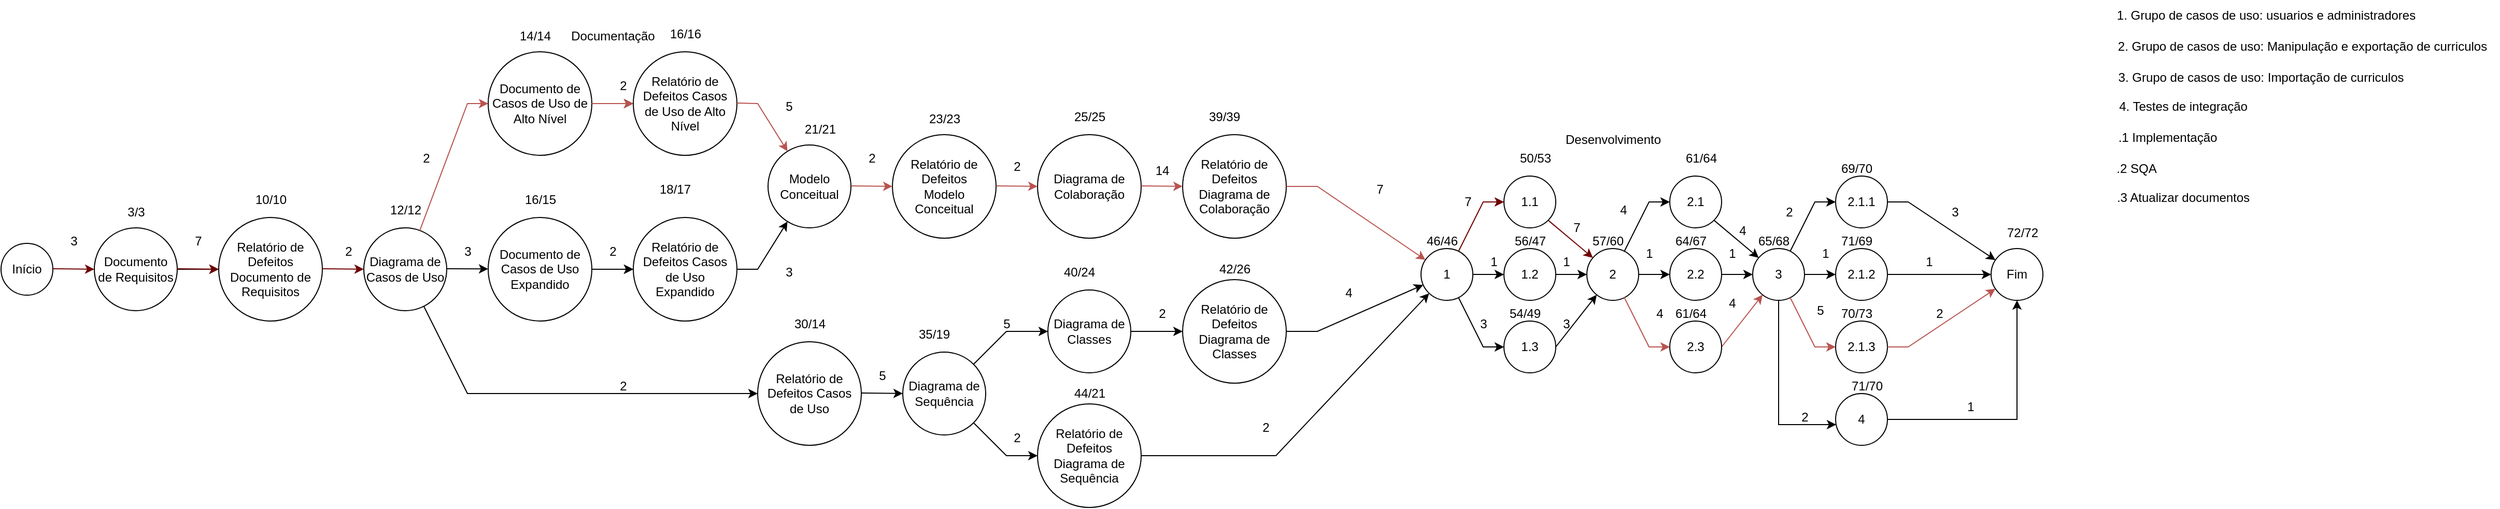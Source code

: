 <mxfile version="25.0.1">
  <diagram name="Página-1" id="IKj3SKVM-NGWDVBX91Uw">
    <mxGraphModel dx="1760" dy="884" grid="1" gridSize="10" guides="1" tooltips="1" connect="1" arrows="1" fold="1" page="1" pageScale="1" pageWidth="1500" pageHeight="1200" math="0" shadow="0">
      <root>
        <mxCell id="0" />
        <mxCell id="1" parent="0" />
        <mxCell id="-d1CYgEN2nXXVW5TSLsx-1" value="Início" style="ellipse;whiteSpace=wrap;html=1;aspect=fixed;" parent="1" vertex="1">
          <mxGeometry x="120" y="265" width="50" height="50" as="geometry" />
        </mxCell>
        <mxCell id="-d1CYgEN2nXXVW5TSLsx-2" value="" style="endArrow=classic;html=1;rounded=0;fillColor=#a20025;strokeColor=#6F0000;" parent="1" edge="1">
          <mxGeometry width="50" height="50" relative="1" as="geometry">
            <mxPoint x="170" y="289.5" as="sourcePoint" />
            <mxPoint x="210" y="290" as="targetPoint" />
          </mxGeometry>
        </mxCell>
        <mxCell id="-d1CYgEN2nXXVW5TSLsx-7" value="" style="edgeStyle=orthogonalEdgeStyle;rounded=0;orthogonalLoop=1;jettySize=auto;html=1;" parent="1" source="-d1CYgEN2nXXVW5TSLsx-3" target="-d1CYgEN2nXXVW5TSLsx-5" edge="1">
          <mxGeometry relative="1" as="geometry" />
        </mxCell>
        <mxCell id="-d1CYgEN2nXXVW5TSLsx-3" value="Documento de Requisitos" style="ellipse;whiteSpace=wrap;html=1;aspect=fixed;" parent="1" vertex="1">
          <mxGeometry x="210" y="250" width="80" height="80" as="geometry" />
        </mxCell>
        <mxCell id="-d1CYgEN2nXXVW5TSLsx-4" value="" style="endArrow=classic;html=1;rounded=0;strokeColor=#6F0000;fillColor=#a20025;" parent="1" edge="1">
          <mxGeometry width="50" height="50" relative="1" as="geometry">
            <mxPoint x="290" y="289.5" as="sourcePoint" />
            <mxPoint x="330" y="290" as="targetPoint" />
          </mxGeometry>
        </mxCell>
        <mxCell id="-d1CYgEN2nXXVW5TSLsx-5" value="Relatório de Defeitos&lt;div&gt;Documento de Requisitos&lt;/div&gt;" style="ellipse;whiteSpace=wrap;html=1;aspect=fixed;" parent="1" vertex="1">
          <mxGeometry x="330" y="240" width="100" height="100" as="geometry" />
        </mxCell>
        <mxCell id="-d1CYgEN2nXXVW5TSLsx-6" value="Diagrama de Casos de Uso" style="ellipse;whiteSpace=wrap;html=1;aspect=fixed;" parent="1" vertex="1">
          <mxGeometry x="470" y="250" width="80" height="80" as="geometry" />
        </mxCell>
        <mxCell id="-d1CYgEN2nXXVW5TSLsx-9" value="" style="endArrow=classic;html=1;rounded=0;strokeColor=#6F0000;fillColor=#a20025;" parent="1" edge="1">
          <mxGeometry width="50" height="50" relative="1" as="geometry">
            <mxPoint x="430" y="289.5" as="sourcePoint" />
            <mxPoint x="470" y="290" as="targetPoint" />
          </mxGeometry>
        </mxCell>
        <mxCell id="-d1CYgEN2nXXVW5TSLsx-24" value="" style="edgeStyle=orthogonalEdgeStyle;rounded=0;orthogonalLoop=1;jettySize=auto;html=1;" parent="1" source="-d1CYgEN2nXXVW5TSLsx-10" target="-d1CYgEN2nXXVW5TSLsx-16" edge="1">
          <mxGeometry relative="1" as="geometry" />
        </mxCell>
        <mxCell id="-d1CYgEN2nXXVW5TSLsx-10" value="Documento de Casos de Uso Expandido" style="ellipse;whiteSpace=wrap;html=1;aspect=fixed;" parent="1" vertex="1">
          <mxGeometry x="590" y="240" width="100" height="100" as="geometry" />
        </mxCell>
        <mxCell id="-d1CYgEN2nXXVW5TSLsx-11" value="" style="endArrow=classic;html=1;rounded=0;" parent="1" target="-d1CYgEN2nXXVW5TSLsx-10" edge="1">
          <mxGeometry width="50" height="50" relative="1" as="geometry">
            <mxPoint x="550" y="289.5" as="sourcePoint" />
            <mxPoint x="590" y="290" as="targetPoint" />
          </mxGeometry>
        </mxCell>
        <mxCell id="-d1CYgEN2nXXVW5TSLsx-13" value="" style="endArrow=classic;html=1;rounded=0;fillColor=#f8cecc;strokeColor=#b85450;" parent="1" source="-d1CYgEN2nXXVW5TSLsx-6" edge="1">
          <mxGeometry width="50" height="50" relative="1" as="geometry">
            <mxPoint x="550" y="230" as="sourcePoint" />
            <mxPoint x="590" y="130" as="targetPoint" />
            <Array as="points">
              <mxPoint x="570" y="130" />
            </Array>
          </mxGeometry>
        </mxCell>
        <mxCell id="-d1CYgEN2nXXVW5TSLsx-44" value="" style="edgeStyle=orthogonalEdgeStyle;rounded=0;orthogonalLoop=1;jettySize=auto;html=1;" parent="1" source="-d1CYgEN2nXXVW5TSLsx-14" target="-d1CYgEN2nXXVW5TSLsx-15" edge="1">
          <mxGeometry relative="1" as="geometry" />
        </mxCell>
        <mxCell id="-d1CYgEN2nXXVW5TSLsx-14" value="Documento de Casos de Uso de Alto Nível" style="ellipse;whiteSpace=wrap;html=1;aspect=fixed;" parent="1" vertex="1">
          <mxGeometry x="590" y="80" width="100" height="100" as="geometry" />
        </mxCell>
        <mxCell id="-d1CYgEN2nXXVW5TSLsx-15" value="Relatório de Defeitos Casos de Uso de Alto Nível" style="ellipse;whiteSpace=wrap;html=1;aspect=fixed;" parent="1" vertex="1">
          <mxGeometry x="730" y="80" width="100" height="100" as="geometry" />
        </mxCell>
        <mxCell id="-d1CYgEN2nXXVW5TSLsx-16" value="Relatório de Defeitos Casos de Uso Expandido" style="ellipse;whiteSpace=wrap;html=1;aspect=fixed;" parent="1" vertex="1">
          <mxGeometry x="730" y="240" width="100" height="100" as="geometry" />
        </mxCell>
        <mxCell id="-d1CYgEN2nXXVW5TSLsx-18" value="" style="endArrow=classic;html=1;rounded=0;fillColor=#f8cecc;strokeColor=#b85450;" parent="1" source="-d1CYgEN2nXXVW5TSLsx-14" target="-d1CYgEN2nXXVW5TSLsx-15" edge="1">
          <mxGeometry width="50" height="50" relative="1" as="geometry">
            <mxPoint x="690" y="129.5" as="sourcePoint" />
            <mxPoint x="730" y="130" as="targetPoint" />
          </mxGeometry>
        </mxCell>
        <mxCell id="-d1CYgEN2nXXVW5TSLsx-19" value="" style="endArrow=classic;html=1;rounded=0;" parent="1" source="-d1CYgEN2nXXVW5TSLsx-10" target="-d1CYgEN2nXXVW5TSLsx-16" edge="1">
          <mxGeometry width="50" height="50" relative="1" as="geometry">
            <mxPoint x="690" y="289.5" as="sourcePoint" />
            <mxPoint x="730" y="290" as="targetPoint" />
          </mxGeometry>
        </mxCell>
        <mxCell id="-d1CYgEN2nXXVW5TSLsx-20" value="Modelo Conceitual" style="ellipse;whiteSpace=wrap;html=1;aspect=fixed;" parent="1" vertex="1">
          <mxGeometry x="860" y="170" width="80" height="80" as="geometry" />
        </mxCell>
        <mxCell id="-d1CYgEN2nXXVW5TSLsx-21" value="" style="endArrow=classic;html=1;rounded=0;fillColor=#f8cecc;strokeColor=#b85450;" parent="1" target="-d1CYgEN2nXXVW5TSLsx-20" edge="1">
          <mxGeometry width="50" height="50" relative="1" as="geometry">
            <mxPoint x="830" y="129.5" as="sourcePoint" />
            <mxPoint x="870" y="130" as="targetPoint" />
            <Array as="points">
              <mxPoint x="850" y="130" />
            </Array>
          </mxGeometry>
        </mxCell>
        <mxCell id="-d1CYgEN2nXXVW5TSLsx-22" value="" style="endArrow=classic;html=1;rounded=0;" parent="1" target="-d1CYgEN2nXXVW5TSLsx-20" edge="1">
          <mxGeometry width="50" height="50" relative="1" as="geometry">
            <mxPoint x="830" y="290" as="sourcePoint" />
            <mxPoint x="870" y="290.5" as="targetPoint" />
            <Array as="points">
              <mxPoint x="850" y="290" />
            </Array>
          </mxGeometry>
        </mxCell>
        <mxCell id="-d1CYgEN2nXXVW5TSLsx-23" value="Relatório de Defeitos&lt;div&gt;Modelo Conceitual&lt;/div&gt;" style="ellipse;whiteSpace=wrap;html=1;aspect=fixed;" parent="1" vertex="1">
          <mxGeometry x="980" y="160" width="100" height="100" as="geometry" />
        </mxCell>
        <mxCell id="-d1CYgEN2nXXVW5TSLsx-25" value="" style="endArrow=classic;html=1;rounded=0;" parent="1" source="-d1CYgEN2nXXVW5TSLsx-34" target="-d1CYgEN2nXXVW5TSLsx-36" edge="1">
          <mxGeometry width="50" height="50" relative="1" as="geometry">
            <mxPoint x="1070" y="409.47" as="sourcePoint" />
            <mxPoint x="1110" y="350" as="targetPoint" />
            <Array as="points">
              <mxPoint x="1090" y="350" />
            </Array>
          </mxGeometry>
        </mxCell>
        <mxCell id="-d1CYgEN2nXXVW5TSLsx-26" value="Diagrama de Colaboração" style="ellipse;whiteSpace=wrap;html=1;aspect=fixed;" parent="1" vertex="1">
          <mxGeometry x="1120" y="160" width="100" height="100" as="geometry" />
        </mxCell>
        <mxCell id="-d1CYgEN2nXXVW5TSLsx-27" value="" style="endArrow=classic;html=1;rounded=0;fillColor=#f8cecc;strokeColor=#b85450;" parent="1" edge="1">
          <mxGeometry width="50" height="50" relative="1" as="geometry">
            <mxPoint x="1080" y="209.5" as="sourcePoint" />
            <mxPoint x="1120" y="210" as="targetPoint" />
          </mxGeometry>
        </mxCell>
        <mxCell id="-d1CYgEN2nXXVW5TSLsx-28" value="Relatório de Defeitos Diagrama de Colaboração" style="ellipse;whiteSpace=wrap;html=1;aspect=fixed;" parent="1" vertex="1">
          <mxGeometry x="1260" y="160" width="100" height="100" as="geometry" />
        </mxCell>
        <mxCell id="-d1CYgEN2nXXVW5TSLsx-29" value="" style="endArrow=classic;html=1;rounded=0;fillColor=#f8cecc;strokeColor=#b85450;" parent="1" edge="1">
          <mxGeometry width="50" height="50" relative="1" as="geometry">
            <mxPoint x="1220" y="209.5" as="sourcePoint" />
            <mxPoint x="1260" y="210" as="targetPoint" />
          </mxGeometry>
        </mxCell>
        <mxCell id="-d1CYgEN2nXXVW5TSLsx-32" value="Relatório de Defeitos Casos de Uso" style="ellipse;whiteSpace=wrap;html=1;aspect=fixed;" parent="1" vertex="1">
          <mxGeometry x="850" y="360" width="100" height="100" as="geometry" />
        </mxCell>
        <mxCell id="-d1CYgEN2nXXVW5TSLsx-33" value="" style="endArrow=classic;html=1;rounded=0;entryX=0;entryY=0.5;entryDx=0;entryDy=0;" parent="1" source="-d1CYgEN2nXXVW5TSLsx-6" target="-d1CYgEN2nXXVW5TSLsx-32" edge="1">
          <mxGeometry width="50" height="50" relative="1" as="geometry">
            <mxPoint x="420" y="330" as="sourcePoint" />
            <mxPoint x="460" y="330.5" as="targetPoint" />
            <Array as="points">
              <mxPoint x="570" y="410" />
            </Array>
          </mxGeometry>
        </mxCell>
        <mxCell id="-d1CYgEN2nXXVW5TSLsx-34" value="Diagrama de Sequência" style="ellipse;whiteSpace=wrap;html=1;aspect=fixed;" parent="1" vertex="1">
          <mxGeometry x="990" y="370" width="80" height="80" as="geometry" />
        </mxCell>
        <mxCell id="-d1CYgEN2nXXVW5TSLsx-35" value="" style="endArrow=classic;html=1;rounded=0;" parent="1" edge="1">
          <mxGeometry width="50" height="50" relative="1" as="geometry">
            <mxPoint x="950" y="409.5" as="sourcePoint" />
            <mxPoint x="990" y="410" as="targetPoint" />
          </mxGeometry>
        </mxCell>
        <mxCell id="-d1CYgEN2nXXVW5TSLsx-36" value="Diagrama de Classes" style="ellipse;whiteSpace=wrap;html=1;aspect=fixed;" parent="1" vertex="1">
          <mxGeometry x="1130" y="310" width="80" height="80" as="geometry" />
        </mxCell>
        <mxCell id="-d1CYgEN2nXXVW5TSLsx-38" value="Relatório de Defeitos Diagrama de Sequência" style="ellipse;whiteSpace=wrap;html=1;aspect=fixed;" parent="1" vertex="1">
          <mxGeometry x="1120" y="420" width="100" height="100" as="geometry" />
        </mxCell>
        <mxCell id="-d1CYgEN2nXXVW5TSLsx-40" value="" style="endArrow=classic;html=1;rounded=0;entryX=0;entryY=0.5;entryDx=0;entryDy=0;" parent="1" source="-d1CYgEN2nXXVW5TSLsx-34" target="-d1CYgEN2nXXVW5TSLsx-38" edge="1">
          <mxGeometry width="50" height="50" relative="1" as="geometry">
            <mxPoint x="1060" y="450" as="sourcePoint" />
            <mxPoint x="1100" y="450.5" as="targetPoint" />
            <Array as="points">
              <mxPoint x="1090" y="470" />
            </Array>
          </mxGeometry>
        </mxCell>
        <mxCell id="-d1CYgEN2nXXVW5TSLsx-41" value="Relatório de Defeitos Diagrama de Classes" style="ellipse;whiteSpace=wrap;html=1;aspect=fixed;" parent="1" vertex="1">
          <mxGeometry x="1260" y="300" width="100" height="100" as="geometry" />
        </mxCell>
        <mxCell id="-d1CYgEN2nXXVW5TSLsx-42" value="" style="endArrow=classic;html=1;rounded=0;" parent="1" source="-d1CYgEN2nXXVW5TSLsx-36" target="-d1CYgEN2nXXVW5TSLsx-41" edge="1">
          <mxGeometry width="50" height="50" relative="1" as="geometry">
            <mxPoint x="1210" y="349.47" as="sourcePoint" />
            <mxPoint x="1250" y="349.97" as="targetPoint" />
          </mxGeometry>
        </mxCell>
        <mxCell id="-d1CYgEN2nXXVW5TSLsx-43" value="" style="endArrow=classic;html=1;rounded=0;fillColor=#f8cecc;strokeColor=#b85450;" parent="1" edge="1">
          <mxGeometry width="50" height="50" relative="1" as="geometry">
            <mxPoint x="940" y="209.47" as="sourcePoint" />
            <mxPoint x="980" y="209.97" as="targetPoint" />
          </mxGeometry>
        </mxCell>
        <mxCell id="-d1CYgEN2nXXVW5TSLsx-46" value="" style="endArrow=classic;html=1;rounded=0;" parent="1" source="-d1CYgEN2nXXVW5TSLsx-41" target="W42R2RPPDMQHl6AB9smQ-2" edge="1">
          <mxGeometry width="50" height="50" relative="1" as="geometry">
            <mxPoint x="1360" y="349.47" as="sourcePoint" />
            <mxPoint x="1418.389" y="311.288" as="targetPoint" />
            <Array as="points">
              <mxPoint x="1390" y="350" />
            </Array>
          </mxGeometry>
        </mxCell>
        <mxCell id="-d1CYgEN2nXXVW5TSLsx-47" value="" style="endArrow=classic;html=1;rounded=0;fillColor=#f8cecc;strokeColor=#b85450;" parent="1" source="-d1CYgEN2nXXVW5TSLsx-28" target="W42R2RPPDMQHl6AB9smQ-2" edge="1">
          <mxGeometry width="50" height="50" relative="1" as="geometry">
            <mxPoint x="1370" y="229" as="sourcePoint" />
            <mxPoint x="1415.933" y="240.648" as="targetPoint" />
            <Array as="points">
              <mxPoint x="1390" y="210" />
            </Array>
          </mxGeometry>
        </mxCell>
        <mxCell id="W42R2RPPDMQHl6AB9smQ-2" value="&lt;div&gt;1&lt;/div&gt;" style="ellipse;whiteSpace=wrap;html=1;aspect=fixed;" parent="1" vertex="1">
          <mxGeometry x="1490" y="270" width="50" height="50" as="geometry" />
        </mxCell>
        <mxCell id="RyhXMVObNiBPsrm2vfnA-98" style="edgeStyle=orthogonalEdgeStyle;rounded=0;orthogonalLoop=1;jettySize=auto;html=1;exitX=1;exitY=0.5;exitDx=0;exitDy=0;entryX=0;entryY=0.5;entryDx=0;entryDy=0;" parent="1" source="W42R2RPPDMQHl6AB9smQ-4" target="W42R2RPPDMQHl6AB9smQ-10" edge="1">
          <mxGeometry relative="1" as="geometry" />
        </mxCell>
        <mxCell id="W42R2RPPDMQHl6AB9smQ-4" value="1.2" style="ellipse;whiteSpace=wrap;html=1;aspect=fixed;" parent="1" vertex="1">
          <mxGeometry x="1570" y="270" width="50" height="50" as="geometry" />
        </mxCell>
        <mxCell id="W42R2RPPDMQHl6AB9smQ-5" value="" style="endArrow=classic;html=1;rounded=0;" parent="1" target="W42R2RPPDMQHl6AB9smQ-4" edge="1">
          <mxGeometry width="50" height="50" relative="1" as="geometry">
            <mxPoint x="1540" y="295" as="sourcePoint" />
            <mxPoint x="1830" y="380" as="targetPoint" />
          </mxGeometry>
        </mxCell>
        <mxCell id="RyhXMVObNiBPsrm2vfnA-54" style="rounded=0;orthogonalLoop=1;jettySize=auto;html=1;exitX=1;exitY=1;exitDx=0;exitDy=0;fillColor=#a20025;strokeColor=#6F0000;" parent="1" source="W42R2RPPDMQHl6AB9smQ-6" target="W42R2RPPDMQHl6AB9smQ-10" edge="1">
          <mxGeometry relative="1" as="geometry" />
        </mxCell>
        <mxCell id="W42R2RPPDMQHl6AB9smQ-6" value="1.1" style="ellipse;whiteSpace=wrap;html=1;aspect=fixed;" parent="1" vertex="1">
          <mxGeometry x="1570" y="200" width="50" height="50" as="geometry" />
        </mxCell>
        <mxCell id="W42R2RPPDMQHl6AB9smQ-7" value="" style="endArrow=classic;html=1;rounded=0;entryX=0;entryY=0.5;entryDx=0;entryDy=0;fillColor=#a20025;strokeColor=#6F0000;" parent="1" source="W42R2RPPDMQHl6AB9smQ-2" target="W42R2RPPDMQHl6AB9smQ-6" edge="1">
          <mxGeometry width="50" height="50" relative="1" as="geometry">
            <mxPoint x="1540" y="225" as="sourcePoint" />
            <mxPoint x="1830" y="310" as="targetPoint" />
            <Array as="points">
              <mxPoint x="1550" y="225" />
            </Array>
          </mxGeometry>
        </mxCell>
        <mxCell id="RyhXMVObNiBPsrm2vfnA-99" style="rounded=0;orthogonalLoop=1;jettySize=auto;html=1;exitX=1;exitY=0.5;exitDx=0;exitDy=0;" parent="1" source="W42R2RPPDMQHl6AB9smQ-8" target="W42R2RPPDMQHl6AB9smQ-10" edge="1">
          <mxGeometry relative="1" as="geometry" />
        </mxCell>
        <mxCell id="W42R2RPPDMQHl6AB9smQ-8" value="1.3" style="ellipse;whiteSpace=wrap;html=1;aspect=fixed;" parent="1" vertex="1">
          <mxGeometry x="1570" y="340" width="50" height="50" as="geometry" />
        </mxCell>
        <mxCell id="W42R2RPPDMQHl6AB9smQ-9" value="" style="endArrow=classic;html=1;rounded=0;" parent="1" source="W42R2RPPDMQHl6AB9smQ-2" target="W42R2RPPDMQHl6AB9smQ-8" edge="1">
          <mxGeometry width="50" height="50" relative="1" as="geometry">
            <mxPoint x="1540" y="365" as="sourcePoint" />
            <mxPoint x="1830" y="450" as="targetPoint" />
            <Array as="points">
              <mxPoint x="1550" y="365" />
            </Array>
          </mxGeometry>
        </mxCell>
        <mxCell id="W42R2RPPDMQHl6AB9smQ-10" value="2" style="ellipse;whiteSpace=wrap;html=1;aspect=fixed;" parent="1" vertex="1">
          <mxGeometry x="1650" y="270" width="50" height="50" as="geometry" />
        </mxCell>
        <mxCell id="RyhXMVObNiBPsrm2vfnA-94" style="edgeStyle=orthogonalEdgeStyle;rounded=0;orthogonalLoop=1;jettySize=auto;html=1;exitX=1;exitY=0.5;exitDx=0;exitDy=0;" parent="1" source="W42R2RPPDMQHl6AB9smQ-14" target="W42R2RPPDMQHl6AB9smQ-24" edge="1">
          <mxGeometry relative="1" as="geometry" />
        </mxCell>
        <mxCell id="W42R2RPPDMQHl6AB9smQ-14" value="2.2" style="ellipse;whiteSpace=wrap;html=1;aspect=fixed;" parent="1" vertex="1">
          <mxGeometry x="1730" y="270" width="50" height="50" as="geometry" />
        </mxCell>
        <mxCell id="W42R2RPPDMQHl6AB9smQ-15" value="" style="endArrow=classic;html=1;rounded=0;" parent="1" target="W42R2RPPDMQHl6AB9smQ-14" edge="1">
          <mxGeometry width="50" height="50" relative="1" as="geometry">
            <mxPoint x="1700" y="295" as="sourcePoint" />
            <mxPoint x="1990" y="380" as="targetPoint" />
          </mxGeometry>
        </mxCell>
        <mxCell id="RyhXMVObNiBPsrm2vfnA-59" style="rounded=0;orthogonalLoop=1;jettySize=auto;html=1;exitX=1;exitY=1;exitDx=0;exitDy=0;" parent="1" source="W42R2RPPDMQHl6AB9smQ-16" target="W42R2RPPDMQHl6AB9smQ-24" edge="1">
          <mxGeometry relative="1" as="geometry" />
        </mxCell>
        <mxCell id="W42R2RPPDMQHl6AB9smQ-16" value="2.1" style="ellipse;whiteSpace=wrap;html=1;aspect=fixed;" parent="1" vertex="1">
          <mxGeometry x="1730" y="200" width="50" height="50" as="geometry" />
        </mxCell>
        <mxCell id="W42R2RPPDMQHl6AB9smQ-17" value="" style="endArrow=classic;html=1;rounded=0;entryX=0;entryY=0.5;entryDx=0;entryDy=0;" parent="1" target="W42R2RPPDMQHl6AB9smQ-16" edge="1">
          <mxGeometry width="50" height="50" relative="1" as="geometry">
            <mxPoint x="1686" y="273" as="sourcePoint" />
            <mxPoint x="1990" y="310" as="targetPoint" />
            <Array as="points">
              <mxPoint x="1710" y="225" />
            </Array>
          </mxGeometry>
        </mxCell>
        <mxCell id="RyhXMVObNiBPsrm2vfnA-95" style="rounded=0;orthogonalLoop=1;jettySize=auto;html=1;exitX=1;exitY=0.5;exitDx=0;exitDy=0;fillColor=#f8cecc;strokeColor=#b85450;" parent="1" source="W42R2RPPDMQHl6AB9smQ-18" target="W42R2RPPDMQHl6AB9smQ-24" edge="1">
          <mxGeometry relative="1" as="geometry" />
        </mxCell>
        <mxCell id="W42R2RPPDMQHl6AB9smQ-18" value="2.3" style="ellipse;whiteSpace=wrap;html=1;aspect=fixed;" parent="1" vertex="1">
          <mxGeometry x="1730" y="340" width="50" height="50" as="geometry" />
        </mxCell>
        <mxCell id="W42R2RPPDMQHl6AB9smQ-19" value="" style="endArrow=classic;html=1;rounded=0;fillColor=#f8cecc;strokeColor=#b85450;" parent="1" target="W42R2RPPDMQHl6AB9smQ-18" edge="1">
          <mxGeometry width="50" height="50" relative="1" as="geometry">
            <mxPoint x="1686" y="317" as="sourcePoint" />
            <mxPoint x="1990" y="450" as="targetPoint" />
            <Array as="points">
              <mxPoint x="1710" y="365" />
            </Array>
          </mxGeometry>
        </mxCell>
        <mxCell id="RyhXMVObNiBPsrm2vfnA-33" style="edgeStyle=orthogonalEdgeStyle;rounded=0;orthogonalLoop=1;jettySize=auto;html=1;exitX=0.5;exitY=1;exitDx=0;exitDy=0;" parent="1" source="W42R2RPPDMQHl6AB9smQ-24" target="RyhXMVObNiBPsrm2vfnA-32" edge="1">
          <mxGeometry relative="1" as="geometry">
            <Array as="points">
              <mxPoint x="1835" y="440" />
            </Array>
          </mxGeometry>
        </mxCell>
        <mxCell id="W42R2RPPDMQHl6AB9smQ-24" value="3" style="ellipse;whiteSpace=wrap;html=1;aspect=fixed;" parent="1" vertex="1">
          <mxGeometry x="1810" y="270" width="50" height="50" as="geometry" />
        </mxCell>
        <mxCell id="W42R2RPPDMQHl6AB9smQ-25" value="2.1.2" style="ellipse;whiteSpace=wrap;html=1;aspect=fixed;" parent="1" vertex="1">
          <mxGeometry x="1890" y="270" width="50" height="50" as="geometry" />
        </mxCell>
        <mxCell id="W42R2RPPDMQHl6AB9smQ-26" value="" style="endArrow=classic;html=1;rounded=0;" parent="1" target="W42R2RPPDMQHl6AB9smQ-25" edge="1">
          <mxGeometry width="50" height="50" relative="1" as="geometry">
            <mxPoint x="1860" y="295" as="sourcePoint" />
            <mxPoint x="2150" y="380" as="targetPoint" />
          </mxGeometry>
        </mxCell>
        <mxCell id="W42R2RPPDMQHl6AB9smQ-27" value="2.1.1" style="ellipse;whiteSpace=wrap;html=1;aspect=fixed;" parent="1" vertex="1">
          <mxGeometry x="1890" y="200" width="50" height="50" as="geometry" />
        </mxCell>
        <mxCell id="W42R2RPPDMQHl6AB9smQ-28" value="" style="endArrow=classic;html=1;rounded=0;entryX=0;entryY=0.5;entryDx=0;entryDy=0;" parent="1" source="W42R2RPPDMQHl6AB9smQ-24" target="W42R2RPPDMQHl6AB9smQ-27" edge="1">
          <mxGeometry width="50" height="50" relative="1" as="geometry">
            <mxPoint x="1860" y="225" as="sourcePoint" />
            <mxPoint x="2150" y="310" as="targetPoint" />
            <Array as="points">
              <mxPoint x="1870" y="225" />
            </Array>
          </mxGeometry>
        </mxCell>
        <mxCell id="W42R2RPPDMQHl6AB9smQ-29" value="2.1.3" style="ellipse;whiteSpace=wrap;html=1;aspect=fixed;" parent="1" vertex="1">
          <mxGeometry x="1890" y="340" width="50" height="50" as="geometry" />
        </mxCell>
        <mxCell id="W42R2RPPDMQHl6AB9smQ-30" value="" style="endArrow=classic;html=1;rounded=0;fillColor=#f8cecc;strokeColor=#b85450;" parent="1" source="W42R2RPPDMQHl6AB9smQ-24" target="W42R2RPPDMQHl6AB9smQ-29" edge="1">
          <mxGeometry width="50" height="50" relative="1" as="geometry">
            <mxPoint x="1860" y="365" as="sourcePoint" />
            <mxPoint x="2150" y="450" as="targetPoint" />
            <Array as="points">
              <mxPoint x="1870" y="365" />
            </Array>
          </mxGeometry>
        </mxCell>
        <mxCell id="W42R2RPPDMQHl6AB9smQ-32" value="" style="endArrow=classic;html=1;rounded=0;" parent="1" target="W42R2RPPDMQHl6AB9smQ-68" edge="1">
          <mxGeometry width="50" height="50" relative="1" as="geometry">
            <mxPoint x="1940" y="295" as="sourcePoint" />
            <mxPoint x="1980.0" y="295" as="targetPoint" />
          </mxGeometry>
        </mxCell>
        <mxCell id="W42R2RPPDMQHl6AB9smQ-33" value="" style="endArrow=classic;html=1;rounded=0;exitX=1;exitY=0.5;exitDx=0;exitDy=0;" parent="1" source="W42R2RPPDMQHl6AB9smQ-27" target="W42R2RPPDMQHl6AB9smQ-68" edge="1">
          <mxGeometry width="50" height="50" relative="1" as="geometry">
            <mxPoint x="1950" y="305" as="sourcePoint" />
            <mxPoint x="1991" y="274" as="targetPoint" />
            <Array as="points">
              <mxPoint x="1960" y="225" />
            </Array>
          </mxGeometry>
        </mxCell>
        <mxCell id="W42R2RPPDMQHl6AB9smQ-34" value="" style="endArrow=classic;html=1;rounded=0;exitX=1;exitY=0.5;exitDx=0;exitDy=0;fillColor=#f8cecc;strokeColor=#b85450;" parent="1" source="W42R2RPPDMQHl6AB9smQ-29" target="W42R2RPPDMQHl6AB9smQ-68" edge="1">
          <mxGeometry width="50" height="50" relative="1" as="geometry">
            <mxPoint x="1960" y="315" as="sourcePoint" />
            <mxPoint x="1992.4" y="318.6" as="targetPoint" />
            <Array as="points">
              <mxPoint x="1960" y="365" />
            </Array>
          </mxGeometry>
        </mxCell>
        <mxCell id="W42R2RPPDMQHl6AB9smQ-68" value="Fim" style="ellipse;whiteSpace=wrap;html=1;aspect=fixed;" parent="1" vertex="1">
          <mxGeometry x="2040" y="270" width="50" height="50" as="geometry" />
        </mxCell>
        <mxCell id="W42R2RPPDMQHl6AB9smQ-70" value="Desenvolvimento" style="text;html=1;align=center;verticalAlign=middle;resizable=0;points=[];autosize=1;strokeColor=none;fillColor=none;" parent="1" vertex="1">
          <mxGeometry x="1615" y="150" width="120" height="30" as="geometry" />
        </mxCell>
        <mxCell id="W42R2RPPDMQHl6AB9smQ-71" value="Documentação" style="text;html=1;align=center;verticalAlign=middle;resizable=0;points=[];autosize=1;strokeColor=none;fillColor=none;" parent="1" vertex="1">
          <mxGeometry x="660" y="50" width="100" height="30" as="geometry" />
        </mxCell>
        <mxCell id="W42R2RPPDMQHl6AB9smQ-72" value="" style="endArrow=classic;html=1;rounded=0;exitX=1;exitY=0.5;exitDx=0;exitDy=0;" parent="1" source="-d1CYgEN2nXXVW5TSLsx-38" target="W42R2RPPDMQHl6AB9smQ-2" edge="1">
          <mxGeometry width="50" height="50" relative="1" as="geometry">
            <mxPoint x="980" y="410" as="sourcePoint" />
            <mxPoint x="1445" y="320" as="targetPoint" />
            <Array as="points">
              <mxPoint x="1350" y="470" />
            </Array>
          </mxGeometry>
        </mxCell>
        <mxCell id="RyhXMVObNiBPsrm2vfnA-1" value="&lt;div&gt;3&lt;/div&gt;" style="text;html=1;align=center;verticalAlign=middle;resizable=0;points=[];autosize=1;strokeColor=none;fillColor=none;" parent="1" vertex="1">
          <mxGeometry x="175" y="248" width="30" height="30" as="geometry" />
        </mxCell>
        <mxCell id="RyhXMVObNiBPsrm2vfnA-2" value="&lt;div&gt;7&lt;/div&gt;" style="text;html=1;align=center;verticalAlign=middle;resizable=0;points=[];autosize=1;strokeColor=none;fillColor=none;" parent="1" vertex="1">
          <mxGeometry x="295" y="248" width="30" height="30" as="geometry" />
        </mxCell>
        <mxCell id="RyhXMVObNiBPsrm2vfnA-3" value="2" style="text;html=1;align=center;verticalAlign=middle;resizable=0;points=[];autosize=1;strokeColor=none;fillColor=none;" parent="1" vertex="1">
          <mxGeometry x="440" y="258" width="30" height="30" as="geometry" />
        </mxCell>
        <mxCell id="RyhXMVObNiBPsrm2vfnA-4" value="&lt;div&gt;3&lt;/div&gt;" style="text;html=1;align=center;verticalAlign=middle;resizable=0;points=[];autosize=1;strokeColor=none;fillColor=none;" parent="1" vertex="1">
          <mxGeometry x="555" y="258" width="30" height="30" as="geometry" />
        </mxCell>
        <mxCell id="RyhXMVObNiBPsrm2vfnA-5" value="2" style="text;html=1;align=center;verticalAlign=middle;resizable=0;points=[];autosize=1;strokeColor=none;fillColor=none;" parent="1" vertex="1">
          <mxGeometry x="705" y="388" width="30" height="30" as="geometry" />
        </mxCell>
        <mxCell id="RyhXMVObNiBPsrm2vfnA-6" value="2" style="text;html=1;align=center;verticalAlign=middle;resizable=0;points=[];autosize=1;strokeColor=none;fillColor=none;" parent="1" vertex="1">
          <mxGeometry x="695" y="258" width="30" height="30" as="geometry" />
        </mxCell>
        <mxCell id="RyhXMVObNiBPsrm2vfnA-7" value="2" style="text;html=1;align=center;verticalAlign=middle;resizable=0;points=[];autosize=1;strokeColor=none;fillColor=none;" parent="1" vertex="1">
          <mxGeometry x="515" y="168" width="30" height="30" as="geometry" />
        </mxCell>
        <mxCell id="RyhXMVObNiBPsrm2vfnA-8" value="2" style="text;html=1;align=center;verticalAlign=middle;resizable=0;points=[];autosize=1;strokeColor=none;fillColor=none;" parent="1" vertex="1">
          <mxGeometry x="705" y="98" width="30" height="30" as="geometry" />
        </mxCell>
        <mxCell id="RyhXMVObNiBPsrm2vfnA-9" value="5" style="text;html=1;align=center;verticalAlign=middle;resizable=0;points=[];autosize=1;strokeColor=none;fillColor=none;" parent="1" vertex="1">
          <mxGeometry x="865" y="118" width="30" height="30" as="geometry" />
        </mxCell>
        <mxCell id="RyhXMVObNiBPsrm2vfnA-10" value="3" style="text;html=1;align=center;verticalAlign=middle;resizable=0;points=[];autosize=1;strokeColor=none;fillColor=none;" parent="1" vertex="1">
          <mxGeometry x="865" y="278" width="30" height="30" as="geometry" />
        </mxCell>
        <mxCell id="RyhXMVObNiBPsrm2vfnA-11" value="2" style="text;html=1;align=center;verticalAlign=middle;resizable=0;points=[];autosize=1;strokeColor=none;fillColor=none;" parent="1" vertex="1">
          <mxGeometry x="945" y="168" width="30" height="30" as="geometry" />
        </mxCell>
        <mxCell id="RyhXMVObNiBPsrm2vfnA-12" value="5" style="text;html=1;align=center;verticalAlign=middle;resizable=0;points=[];autosize=1;" parent="1" vertex="1">
          <mxGeometry x="955" y="378" width="30" height="30" as="geometry" />
        </mxCell>
        <mxCell id="RyhXMVObNiBPsrm2vfnA-13" value="5" style="text;html=1;align=center;verticalAlign=middle;resizable=0;points=[];autosize=1;" parent="1" vertex="1">
          <mxGeometry x="1075" y="328" width="30" height="30" as="geometry" />
        </mxCell>
        <mxCell id="RyhXMVObNiBPsrm2vfnA-14" value="2" style="text;html=1;align=center;verticalAlign=middle;resizable=0;points=[];autosize=1;" parent="1" vertex="1">
          <mxGeometry x="1085" y="438" width="30" height="30" as="geometry" />
        </mxCell>
        <mxCell id="RyhXMVObNiBPsrm2vfnA-16" value="14" style="text;html=1;align=center;verticalAlign=middle;resizable=0;points=[];autosize=1;strokeColor=none;fillColor=none;" parent="1" vertex="1">
          <mxGeometry x="1220" y="180" width="40" height="30" as="geometry" />
        </mxCell>
        <mxCell id="RyhXMVObNiBPsrm2vfnA-17" value="2" style="text;html=1;align=center;verticalAlign=middle;resizable=0;points=[];autosize=1;strokeColor=none;fillColor=none;" parent="1" vertex="1">
          <mxGeometry x="1225" y="318" width="30" height="30" as="geometry" />
        </mxCell>
        <mxCell id="RyhXMVObNiBPsrm2vfnA-18" value="2" style="text;html=1;align=center;verticalAlign=middle;resizable=0;points=[];autosize=1;" parent="1" vertex="1">
          <mxGeometry x="1325" y="428" width="30" height="30" as="geometry" />
        </mxCell>
        <mxCell id="RyhXMVObNiBPsrm2vfnA-19" value="4" style="text;html=1;align=center;verticalAlign=middle;resizable=0;points=[];autosize=1;strokeColor=none;fillColor=none;" parent="1" vertex="1">
          <mxGeometry x="1405" y="298" width="30" height="30" as="geometry" />
        </mxCell>
        <mxCell id="RyhXMVObNiBPsrm2vfnA-20" value="7" style="text;html=1;align=center;verticalAlign=middle;resizable=0;points=[];autosize=1;strokeColor=none;fillColor=none;" parent="1" vertex="1">
          <mxGeometry x="1435" y="198" width="30" height="30" as="geometry" />
        </mxCell>
        <mxCell id="RyhXMVObNiBPsrm2vfnA-22" value="&lt;div&gt;1. Grupo de casos de uso: usuarios e administradores&lt;/div&gt;" style="text;html=1;align=center;verticalAlign=middle;resizable=0;points=[];autosize=1;strokeColor=none;fillColor=none;" parent="1" vertex="1">
          <mxGeometry x="2150" y="30" width="310" height="30" as="geometry" />
        </mxCell>
        <mxCell id="RyhXMVObNiBPsrm2vfnA-30" value="&lt;div&gt;2. Grupo de casos de uso: Manipulação e exportação de curriculos&lt;br&gt;&lt;/div&gt;" style="text;html=1;align=center;verticalAlign=middle;resizable=0;points=[];autosize=1;strokeColor=none;fillColor=none;" parent="1" vertex="1">
          <mxGeometry x="2150" y="60" width="380" height="30" as="geometry" />
        </mxCell>
        <mxCell id="RyhXMVObNiBPsrm2vfnA-31" value="&lt;div&gt;3. Grupo de casos de uso: Importação de curriculos&lt;/div&gt;" style="text;html=1;align=center;verticalAlign=middle;resizable=0;points=[];autosize=1;strokeColor=none;fillColor=none;" parent="1" vertex="1">
          <mxGeometry x="2150" y="90" width="300" height="30" as="geometry" />
        </mxCell>
        <mxCell id="RyhXMVObNiBPsrm2vfnA-34" style="edgeStyle=orthogonalEdgeStyle;rounded=0;orthogonalLoop=1;jettySize=auto;html=1;" parent="1" source="RyhXMVObNiBPsrm2vfnA-32" target="W42R2RPPDMQHl6AB9smQ-68" edge="1">
          <mxGeometry relative="1" as="geometry" />
        </mxCell>
        <mxCell id="RyhXMVObNiBPsrm2vfnA-32" value="4" style="ellipse;whiteSpace=wrap;html=1;aspect=fixed;" parent="1" vertex="1">
          <mxGeometry x="1890" y="410" width="50" height="50" as="geometry" />
        </mxCell>
        <mxCell id="RyhXMVObNiBPsrm2vfnA-35" value="&lt;div&gt;4. Testes de integração&lt;/div&gt;" style="text;html=1;align=center;verticalAlign=middle;resizable=0;points=[];autosize=1;strokeColor=none;fillColor=none;" parent="1" vertex="1">
          <mxGeometry x="2150" y="118" width="150" height="30" as="geometry" />
        </mxCell>
        <mxCell id="RyhXMVObNiBPsrm2vfnA-36" value="7" style="text;html=1;align=center;verticalAlign=middle;resizable=0;points=[];autosize=1;strokeColor=none;fillColor=none;" parent="1" vertex="1">
          <mxGeometry x="1520" y="210" width="30" height="30" as="geometry" />
        </mxCell>
        <mxCell id="RyhXMVObNiBPsrm2vfnA-37" value="&lt;div&gt;.1 Implementação&lt;br&gt;&lt;/div&gt;" style="text;html=1;align=center;verticalAlign=middle;resizable=0;points=[];autosize=1;strokeColor=none;fillColor=none;" parent="1" vertex="1">
          <mxGeometry x="2150" y="148" width="120" height="30" as="geometry" />
        </mxCell>
        <mxCell id="RyhXMVObNiBPsrm2vfnA-38" value=".2 SQA" style="text;html=1;align=center;verticalAlign=middle;resizable=0;points=[];autosize=1;strokeColor=none;fillColor=none;" parent="1" vertex="1">
          <mxGeometry x="2150" y="178" width="60" height="30" as="geometry" />
        </mxCell>
        <mxCell id="RyhXMVObNiBPsrm2vfnA-39" value=".3 Atualizar documentos" style="text;html=1;align=center;verticalAlign=middle;resizable=0;points=[];autosize=1;strokeColor=none;fillColor=none;" parent="1" vertex="1">
          <mxGeometry x="2150" y="206" width="150" height="30" as="geometry" />
        </mxCell>
        <mxCell id="RyhXMVObNiBPsrm2vfnA-41" value="4" style="text;html=1;align=center;verticalAlign=middle;resizable=0;points=[];autosize=1;strokeColor=none;fillColor=none;" parent="1" vertex="1">
          <mxGeometry x="1670" y="218" width="30" height="30" as="geometry" />
        </mxCell>
        <mxCell id="RyhXMVObNiBPsrm2vfnA-42" value="2" style="text;html=1;align=center;verticalAlign=middle;resizable=0;points=[];autosize=1;strokeColor=none;fillColor=none;" parent="1" vertex="1">
          <mxGeometry x="1830" y="220" width="30" height="30" as="geometry" />
        </mxCell>
        <mxCell id="RyhXMVObNiBPsrm2vfnA-43" value="3" style="text;html=1;align=center;verticalAlign=middle;resizable=0;points=[];autosize=1;strokeColor=none;fillColor=none;" parent="1" vertex="1">
          <mxGeometry x="1990" y="220" width="30" height="30" as="geometry" />
        </mxCell>
        <mxCell id="RyhXMVObNiBPsrm2vfnA-44" value="5" style="text;html=1;align=center;verticalAlign=middle;resizable=0;points=[];autosize=1;strokeColor=none;fillColor=none;" parent="1" vertex="1">
          <mxGeometry x="1860" y="315" width="30" height="30" as="geometry" />
        </mxCell>
        <mxCell id="RyhXMVObNiBPsrm2vfnA-45" value="1" style="text;html=1;align=center;verticalAlign=middle;resizable=0;points=[];autosize=1;strokeColor=none;fillColor=none;" parent="1" vertex="1">
          <mxGeometry x="1965" y="268" width="30" height="30" as="geometry" />
        </mxCell>
        <mxCell id="RyhXMVObNiBPsrm2vfnA-46" value="2" style="text;html=1;align=center;verticalAlign=middle;resizable=0;points=[];autosize=1;strokeColor=none;fillColor=none;" parent="1" vertex="1">
          <mxGeometry x="1975" y="318" width="30" height="30" as="geometry" />
        </mxCell>
        <mxCell id="RyhXMVObNiBPsrm2vfnA-47" value="2" style="text;html=1;align=center;verticalAlign=middle;resizable=0;points=[];autosize=1;strokeColor=none;fillColor=none;" parent="1" vertex="1">
          <mxGeometry x="1845" y="418" width="30" height="30" as="geometry" />
        </mxCell>
        <mxCell id="RyhXMVObNiBPsrm2vfnA-48" value="1" style="text;html=1;align=center;verticalAlign=middle;resizable=0;points=[];autosize=1;strokeColor=none;fillColor=none;" parent="1" vertex="1">
          <mxGeometry x="2005" y="408" width="30" height="30" as="geometry" />
        </mxCell>
        <mxCell id="RyhXMVObNiBPsrm2vfnA-49" value="1" style="text;html=1;align=center;verticalAlign=middle;resizable=0;points=[];autosize=1;strokeColor=none;fillColor=none;" parent="1" vertex="1">
          <mxGeometry x="1545" y="268" width="30" height="30" as="geometry" />
        </mxCell>
        <mxCell id="RyhXMVObNiBPsrm2vfnA-50" value="1" style="text;html=1;align=center;verticalAlign=middle;resizable=0;points=[];autosize=1;strokeColor=none;fillColor=none;" parent="1" vertex="1">
          <mxGeometry x="1695" y="260" width="30" height="30" as="geometry" />
        </mxCell>
        <mxCell id="RyhXMVObNiBPsrm2vfnA-51" value="1" style="text;html=1;align=center;verticalAlign=middle;resizable=0;points=[];autosize=1;strokeColor=none;fillColor=none;" parent="1" vertex="1">
          <mxGeometry x="1865" y="260" width="30" height="30" as="geometry" />
        </mxCell>
        <mxCell id="RyhXMVObNiBPsrm2vfnA-52" value="4" style="text;html=1;align=center;verticalAlign=middle;resizable=0;points=[];autosize=1;strokeColor=none;fillColor=none;" parent="1" vertex="1">
          <mxGeometry x="1705" y="318" width="30" height="30" as="geometry" />
        </mxCell>
        <mxCell id="RyhXMVObNiBPsrm2vfnA-53" value="3" style="text;html=1;align=center;verticalAlign=middle;resizable=0;points=[];autosize=1;" parent="1" vertex="1">
          <mxGeometry x="1535" y="328" width="30" height="30" as="geometry" />
        </mxCell>
        <mxCell id="RyhXMVObNiBPsrm2vfnA-57" value="7" style="text;html=1;align=center;verticalAlign=middle;resizable=0;points=[];autosize=1;strokeColor=none;fillColor=none;" parent="1" vertex="1">
          <mxGeometry x="1625" y="235" width="30" height="30" as="geometry" />
        </mxCell>
        <mxCell id="RyhXMVObNiBPsrm2vfnA-62" value="4" style="text;html=1;align=center;verticalAlign=middle;resizable=0;points=[];autosize=1;strokeColor=none;fillColor=none;" parent="1" vertex="1">
          <mxGeometry x="1785" y="238" width="30" height="30" as="geometry" />
        </mxCell>
        <mxCell id="RyhXMVObNiBPsrm2vfnA-63" value="3/3" style="text;html=1;align=center;verticalAlign=middle;resizable=0;points=[];autosize=1;strokeColor=none;fillColor=none;" parent="1" vertex="1">
          <mxGeometry x="230" y="220" width="40" height="30" as="geometry" />
        </mxCell>
        <mxCell id="RyhXMVObNiBPsrm2vfnA-64" value="10/10" style="text;html=1;align=center;verticalAlign=middle;resizable=0;points=[];autosize=1;strokeColor=none;fillColor=none;" parent="1" vertex="1">
          <mxGeometry x="355" y="208" width="50" height="30" as="geometry" />
        </mxCell>
        <mxCell id="RyhXMVObNiBPsrm2vfnA-65" value="12/12" style="text;html=1;align=center;verticalAlign=middle;resizable=0;points=[];autosize=1;strokeColor=none;fillColor=none;" parent="1" vertex="1">
          <mxGeometry x="485" y="218" width="50" height="30" as="geometry" />
        </mxCell>
        <mxCell id="RyhXMVObNiBPsrm2vfnA-66" value="14/14" style="text;html=1;align=center;verticalAlign=middle;resizable=0;points=[];autosize=1;strokeColor=none;fillColor=none;" parent="1" vertex="1">
          <mxGeometry x="610" y="50" width="50" height="30" as="geometry" />
        </mxCell>
        <mxCell id="RyhXMVObNiBPsrm2vfnA-67" value="16/16" style="text;html=1;align=center;verticalAlign=middle;resizable=0;points=[];autosize=1;strokeColor=none;fillColor=none;" parent="1" vertex="1">
          <mxGeometry x="755" y="48" width="50" height="30" as="geometry" />
        </mxCell>
        <mxCell id="RyhXMVObNiBPsrm2vfnA-68" value="21/21" style="text;html=1;align=center;verticalAlign=middle;resizable=0;points=[];autosize=1;strokeColor=none;fillColor=none;" parent="1" vertex="1">
          <mxGeometry x="885" y="140" width="50" height="30" as="geometry" />
        </mxCell>
        <mxCell id="RyhXMVObNiBPsrm2vfnA-69" value="16/15" style="text;html=1;align=center;verticalAlign=middle;resizable=0;points=[];autosize=1;strokeColor=none;fillColor=none;" parent="1" vertex="1">
          <mxGeometry x="615" y="208" width="50" height="30" as="geometry" />
        </mxCell>
        <mxCell id="RyhXMVObNiBPsrm2vfnA-70" value="18/17" style="text;html=1;align=center;verticalAlign=middle;resizable=0;points=[];autosize=1;strokeColor=none;fillColor=none;" parent="1" vertex="1">
          <mxGeometry x="745" y="198" width="50" height="30" as="geometry" />
        </mxCell>
        <mxCell id="RyhXMVObNiBPsrm2vfnA-71" value="30/14" style="text;html=1;align=center;verticalAlign=middle;resizable=0;points=[];autosize=1;" parent="1" vertex="1">
          <mxGeometry x="875" y="328" width="50" height="30" as="geometry" />
        </mxCell>
        <mxCell id="RyhXMVObNiBPsrm2vfnA-72" value="35/19" style="text;html=1;align=center;verticalAlign=middle;resizable=0;points=[];autosize=1;" parent="1" vertex="1">
          <mxGeometry x="995" y="338" width="50" height="30" as="geometry" />
        </mxCell>
        <mxCell id="RyhXMVObNiBPsrm2vfnA-73" value="40/24" style="text;html=1;align=center;verticalAlign=middle;resizable=0;points=[];autosize=1;strokeColor=none;fillColor=none;" parent="1" vertex="1">
          <mxGeometry x="1135" y="278" width="50" height="30" as="geometry" />
        </mxCell>
        <mxCell id="RyhXMVObNiBPsrm2vfnA-74" value="44/21" style="text;html=1;align=center;verticalAlign=middle;resizable=0;points=[];autosize=1;" parent="1" vertex="1">
          <mxGeometry x="1145" y="395" width="50" height="30" as="geometry" />
        </mxCell>
        <mxCell id="RyhXMVObNiBPsrm2vfnA-75" value="42/26" style="text;html=1;align=center;verticalAlign=middle;resizable=0;points=[];autosize=1;strokeColor=none;fillColor=none;" parent="1" vertex="1">
          <mxGeometry x="1285" y="275" width="50" height="30" as="geometry" />
        </mxCell>
        <mxCell id="RyhXMVObNiBPsrm2vfnA-76" value="23/23" style="text;html=1;align=center;verticalAlign=middle;resizable=0;points=[];autosize=1;strokeColor=none;fillColor=none;" parent="1" vertex="1">
          <mxGeometry x="1005" y="130" width="50" height="30" as="geometry" />
        </mxCell>
        <mxCell id="RyhXMVObNiBPsrm2vfnA-77" value="25/25" style="text;html=1;align=center;verticalAlign=middle;resizable=0;points=[];autosize=1;strokeColor=none;fillColor=none;" parent="1" vertex="1">
          <mxGeometry x="1145" y="128" width="50" height="30" as="geometry" />
        </mxCell>
        <mxCell id="RyhXMVObNiBPsrm2vfnA-78" value="39/39" style="text;html=1;align=center;verticalAlign=middle;resizable=0;points=[];autosize=1;strokeColor=none;fillColor=none;" parent="1" vertex="1">
          <mxGeometry x="1275" y="128" width="50" height="30" as="geometry" />
        </mxCell>
        <mxCell id="RyhXMVObNiBPsrm2vfnA-79" value="46/46" style="text;html=1;align=center;verticalAlign=middle;resizable=0;points=[];autosize=1;strokeColor=none;fillColor=none;" parent="1" vertex="1">
          <mxGeometry x="1485" y="248" width="50" height="30" as="geometry" />
        </mxCell>
        <mxCell id="RyhXMVObNiBPsrm2vfnA-80" value="50/53" style="text;html=1;align=center;verticalAlign=middle;resizable=0;points=[];autosize=1;strokeColor=none;fillColor=none;" parent="1" vertex="1">
          <mxGeometry x="1575" y="168" width="50" height="30" as="geometry" />
        </mxCell>
        <mxCell id="RyhXMVObNiBPsrm2vfnA-81" value="56/47" style="text;html=1;align=center;verticalAlign=middle;resizable=0;points=[];autosize=1;strokeColor=none;fillColor=none;" parent="1" vertex="1">
          <mxGeometry x="1570" y="248" width="50" height="30" as="geometry" />
        </mxCell>
        <mxCell id="RyhXMVObNiBPsrm2vfnA-83" value="54/49" style="text;html=1;align=center;verticalAlign=middle;resizable=0;points=[];autosize=1;strokeColor=none;fillColor=none;" parent="1" vertex="1">
          <mxGeometry x="1565" y="318" width="50" height="30" as="geometry" />
        </mxCell>
        <mxCell id="RyhXMVObNiBPsrm2vfnA-84" value="57/60" style="text;html=1;align=center;verticalAlign=middle;resizable=0;points=[];autosize=1;strokeColor=none;fillColor=none;" parent="1" vertex="1">
          <mxGeometry x="1645" y="248" width="50" height="30" as="geometry" />
        </mxCell>
        <mxCell id="RyhXMVObNiBPsrm2vfnA-85" value="61/64" style="text;html=1;align=center;verticalAlign=middle;resizable=0;points=[];autosize=1;strokeColor=none;fillColor=none;" parent="1" vertex="1">
          <mxGeometry x="1735" y="168" width="50" height="30" as="geometry" />
        </mxCell>
        <mxCell id="RyhXMVObNiBPsrm2vfnA-86" value="64/67" style="text;html=1;align=center;verticalAlign=middle;resizable=0;points=[];autosize=1;strokeColor=none;fillColor=none;" parent="1" vertex="1">
          <mxGeometry x="1725" y="248" width="50" height="30" as="geometry" />
        </mxCell>
        <mxCell id="RyhXMVObNiBPsrm2vfnA-87" value="61/64" style="text;html=1;align=center;verticalAlign=middle;resizable=0;points=[];autosize=1;strokeColor=none;fillColor=none;" parent="1" vertex="1">
          <mxGeometry x="1725" y="318" width="50" height="30" as="geometry" />
        </mxCell>
        <mxCell id="RyhXMVObNiBPsrm2vfnA-88" value="65/68" style="text;html=1;align=center;verticalAlign=middle;resizable=0;points=[];autosize=1;strokeColor=none;fillColor=none;" parent="1" vertex="1">
          <mxGeometry x="1805" y="248" width="50" height="30" as="geometry" />
        </mxCell>
        <mxCell id="RyhXMVObNiBPsrm2vfnA-89" value="69/70" style="text;html=1;align=center;verticalAlign=middle;resizable=0;points=[];autosize=1;strokeColor=none;fillColor=none;" parent="1" vertex="1">
          <mxGeometry x="1885" y="178" width="50" height="30" as="geometry" />
        </mxCell>
        <mxCell id="RyhXMVObNiBPsrm2vfnA-90" value="72/72" style="text;html=1;align=center;verticalAlign=middle;resizable=0;points=[];autosize=1;strokeColor=none;fillColor=none;" parent="1" vertex="1">
          <mxGeometry x="2045" y="240" width="50" height="30" as="geometry" />
        </mxCell>
        <mxCell id="RyhXMVObNiBPsrm2vfnA-91" value="71/69" style="text;html=1;align=center;verticalAlign=middle;resizable=0;points=[];autosize=1;strokeColor=none;fillColor=none;" parent="1" vertex="1">
          <mxGeometry x="1885" y="248" width="50" height="30" as="geometry" />
        </mxCell>
        <mxCell id="RyhXMVObNiBPsrm2vfnA-92" value="70/73" style="text;html=1;align=center;verticalAlign=middle;resizable=0;points=[];autosize=1;strokeColor=none;fillColor=none;" parent="1" vertex="1">
          <mxGeometry x="1885" y="318" width="50" height="30" as="geometry" />
        </mxCell>
        <mxCell id="RyhXMVObNiBPsrm2vfnA-93" value="71/70" style="text;html=1;align=center;verticalAlign=middle;resizable=0;points=[];autosize=1;strokeColor=none;fillColor=none;" parent="1" vertex="1">
          <mxGeometry x="1895" y="388" width="50" height="30" as="geometry" />
        </mxCell>
        <mxCell id="RyhXMVObNiBPsrm2vfnA-96" value="1" style="text;html=1;align=center;verticalAlign=middle;resizable=0;points=[];autosize=1;strokeColor=none;fillColor=none;" parent="1" vertex="1">
          <mxGeometry x="1775" y="260" width="30" height="30" as="geometry" />
        </mxCell>
        <mxCell id="RyhXMVObNiBPsrm2vfnA-97" value="4" style="text;html=1;align=center;verticalAlign=middle;resizable=0;points=[];autosize=1;strokeColor=none;fillColor=none;" parent="1" vertex="1">
          <mxGeometry x="1775" y="308" width="30" height="30" as="geometry" />
        </mxCell>
        <mxCell id="RyhXMVObNiBPsrm2vfnA-100" value="1" style="text;html=1;align=center;verticalAlign=middle;resizable=0;points=[];autosize=1;strokeColor=none;fillColor=none;" parent="1" vertex="1">
          <mxGeometry x="1615" y="268" width="30" height="30" as="geometry" />
        </mxCell>
        <mxCell id="RyhXMVObNiBPsrm2vfnA-101" value="3" style="text;html=1;align=center;verticalAlign=middle;resizable=0;points=[];autosize=1;" parent="1" vertex="1">
          <mxGeometry x="1615" y="328" width="30" height="30" as="geometry" />
        </mxCell>
        <mxCell id="hASZMVrLYLMnpr5vANGX-1" value="2" style="text;html=1;align=center;verticalAlign=middle;resizable=0;points=[];autosize=1;strokeColor=none;fillColor=none;" vertex="1" parent="1">
          <mxGeometry x="1085" y="176" width="30" height="30" as="geometry" />
        </mxCell>
      </root>
    </mxGraphModel>
  </diagram>
</mxfile>
